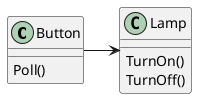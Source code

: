 @startuml Figure 11-3
class Button {
    Poll()
}

class Lamp {
    TurnOn()
    TurnOff()
}

Button -> Lamp
@enduml